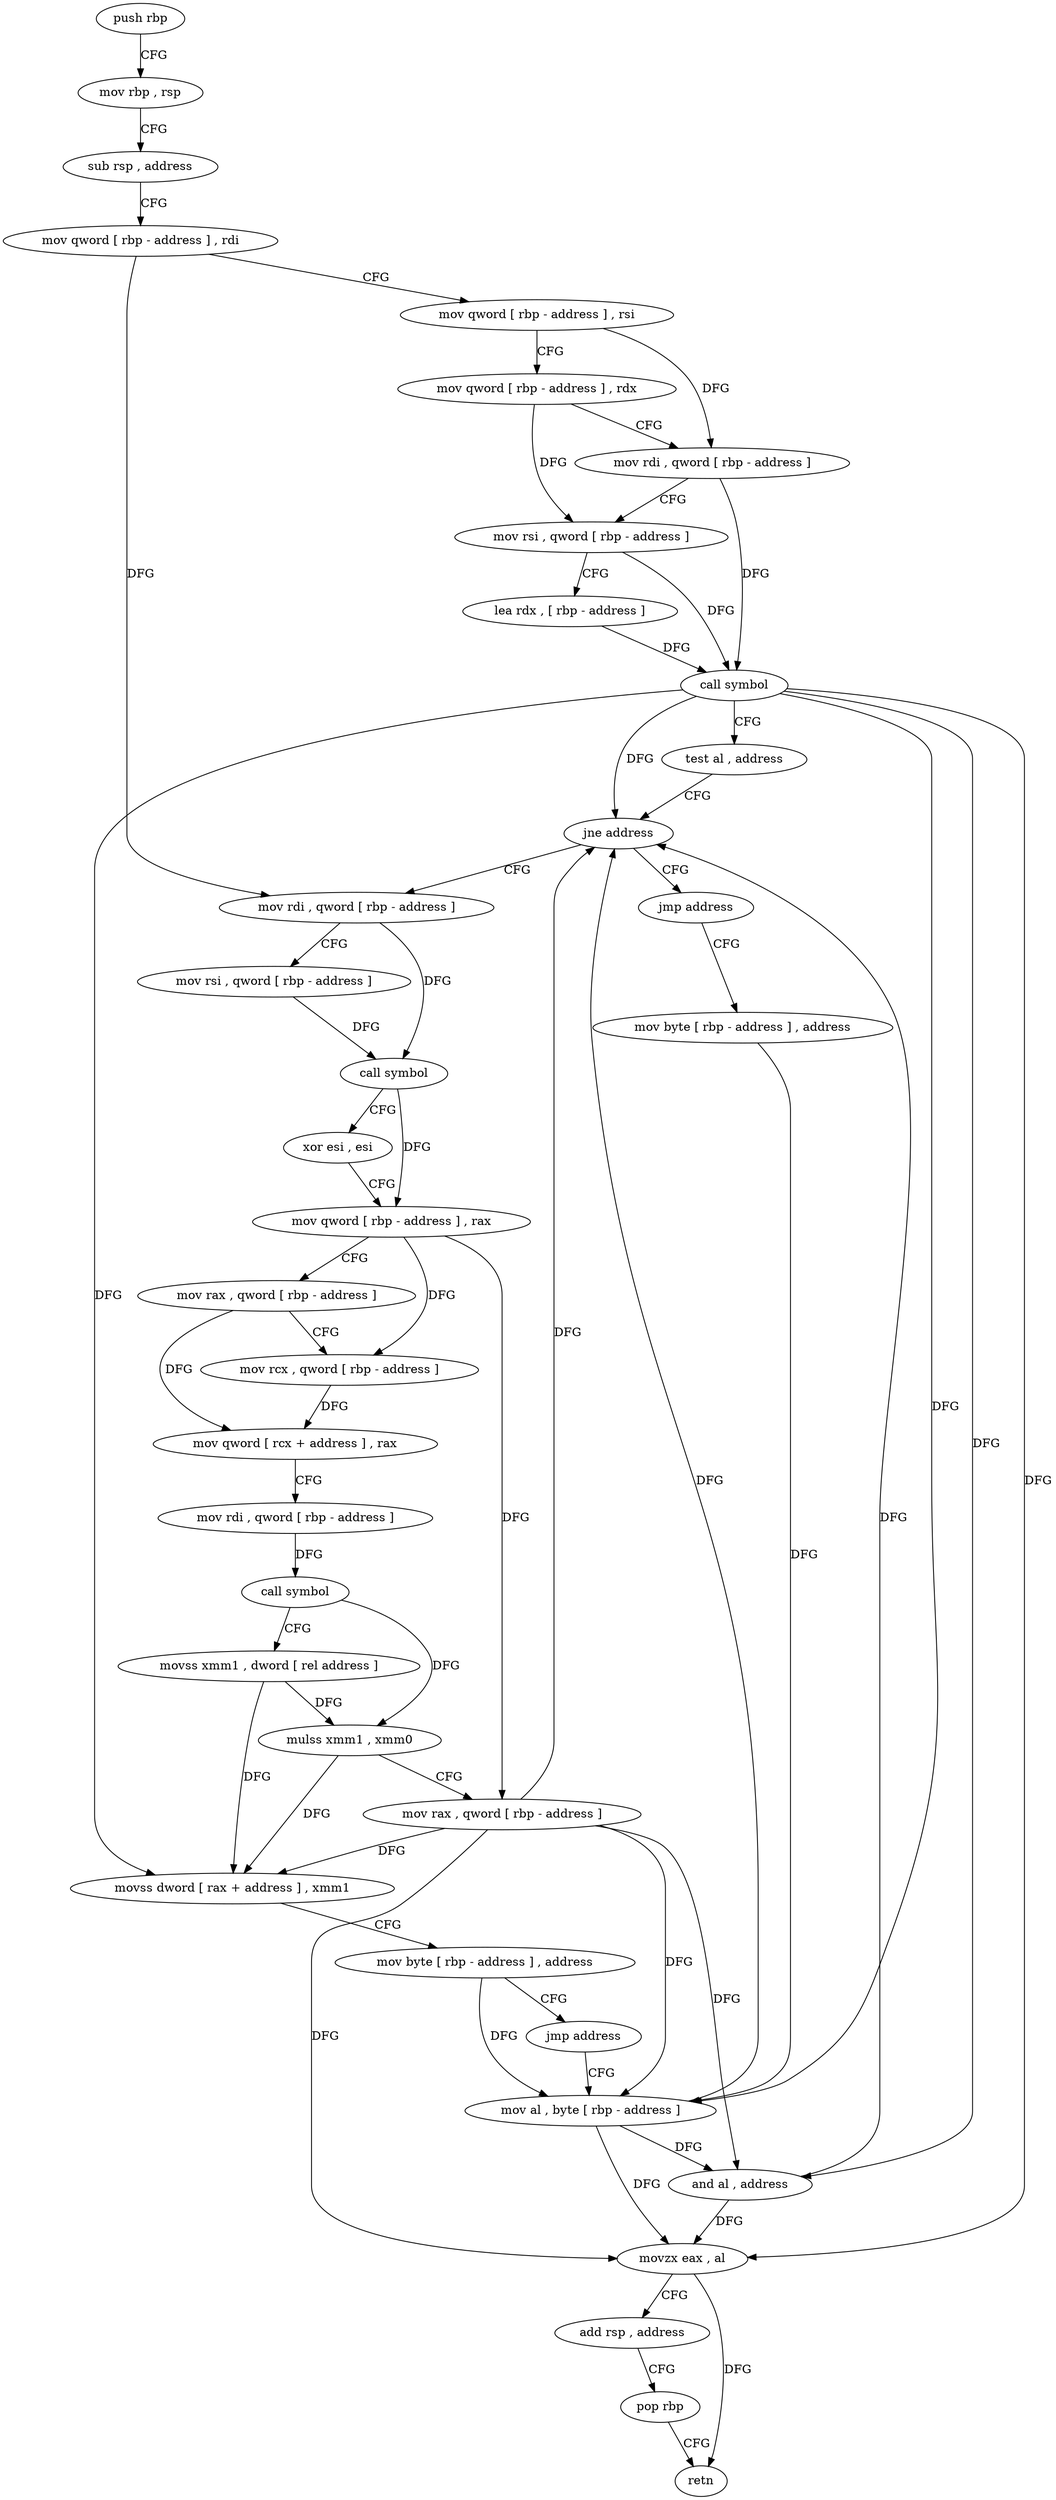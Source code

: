 digraph "func" {
"4273040" [label = "push rbp" ]
"4273041" [label = "mov rbp , rsp" ]
"4273044" [label = "sub rsp , address" ]
"4273048" [label = "mov qword [ rbp - address ] , rdi" ]
"4273052" [label = "mov qword [ rbp - address ] , rsi" ]
"4273056" [label = "mov qword [ rbp - address ] , rdx" ]
"4273060" [label = "mov rdi , qword [ rbp - address ]" ]
"4273064" [label = "mov rsi , qword [ rbp - address ]" ]
"4273068" [label = "lea rdx , [ rbp - address ]" ]
"4273072" [label = "call symbol" ]
"4273077" [label = "test al , address" ]
"4273079" [label = "jne address" ]
"4273090" [label = "mov rdi , qword [ rbp - address ]" ]
"4273085" [label = "jmp address" ]
"4273094" [label = "mov rsi , qword [ rbp - address ]" ]
"4273098" [label = "call symbol" ]
"4273103" [label = "xor esi , esi" ]
"4273105" [label = "mov qword [ rbp - address ] , rax" ]
"4273109" [label = "mov rax , qword [ rbp - address ]" ]
"4273113" [label = "mov rcx , qword [ rbp - address ]" ]
"4273117" [label = "mov qword [ rcx + address ] , rax" ]
"4273121" [label = "mov rdi , qword [ rbp - address ]" ]
"4273125" [label = "call symbol" ]
"4273130" [label = "movss xmm1 , dword [ rel address ]" ]
"4273138" [label = "mulss xmm1 , xmm0" ]
"4273142" [label = "mov rax , qword [ rbp - address ]" ]
"4273146" [label = "movss dword [ rax + address ] , xmm1" ]
"4273151" [label = "mov byte [ rbp - address ] , address" ]
"4273155" [label = "jmp address" ]
"4273164" [label = "mov al , byte [ rbp - address ]" ]
"4273160" [label = "mov byte [ rbp - address ] , address" ]
"4273167" [label = "and al , address" ]
"4273169" [label = "movzx eax , al" ]
"4273172" [label = "add rsp , address" ]
"4273176" [label = "pop rbp" ]
"4273177" [label = "retn" ]
"4273040" -> "4273041" [ label = "CFG" ]
"4273041" -> "4273044" [ label = "CFG" ]
"4273044" -> "4273048" [ label = "CFG" ]
"4273048" -> "4273052" [ label = "CFG" ]
"4273048" -> "4273090" [ label = "DFG" ]
"4273052" -> "4273056" [ label = "CFG" ]
"4273052" -> "4273060" [ label = "DFG" ]
"4273056" -> "4273060" [ label = "CFG" ]
"4273056" -> "4273064" [ label = "DFG" ]
"4273060" -> "4273064" [ label = "CFG" ]
"4273060" -> "4273072" [ label = "DFG" ]
"4273064" -> "4273068" [ label = "CFG" ]
"4273064" -> "4273072" [ label = "DFG" ]
"4273068" -> "4273072" [ label = "DFG" ]
"4273072" -> "4273077" [ label = "CFG" ]
"4273072" -> "4273079" [ label = "DFG" ]
"4273072" -> "4273146" [ label = "DFG" ]
"4273072" -> "4273164" [ label = "DFG" ]
"4273072" -> "4273167" [ label = "DFG" ]
"4273072" -> "4273169" [ label = "DFG" ]
"4273077" -> "4273079" [ label = "CFG" ]
"4273079" -> "4273090" [ label = "CFG" ]
"4273079" -> "4273085" [ label = "CFG" ]
"4273090" -> "4273094" [ label = "CFG" ]
"4273090" -> "4273098" [ label = "DFG" ]
"4273085" -> "4273160" [ label = "CFG" ]
"4273094" -> "4273098" [ label = "DFG" ]
"4273098" -> "4273103" [ label = "CFG" ]
"4273098" -> "4273105" [ label = "DFG" ]
"4273103" -> "4273105" [ label = "CFG" ]
"4273105" -> "4273109" [ label = "CFG" ]
"4273105" -> "4273113" [ label = "DFG" ]
"4273105" -> "4273142" [ label = "DFG" ]
"4273109" -> "4273113" [ label = "CFG" ]
"4273109" -> "4273117" [ label = "DFG" ]
"4273113" -> "4273117" [ label = "DFG" ]
"4273117" -> "4273121" [ label = "CFG" ]
"4273121" -> "4273125" [ label = "DFG" ]
"4273125" -> "4273130" [ label = "CFG" ]
"4273125" -> "4273138" [ label = "DFG" ]
"4273130" -> "4273138" [ label = "DFG" ]
"4273130" -> "4273146" [ label = "DFG" ]
"4273138" -> "4273142" [ label = "CFG" ]
"4273138" -> "4273146" [ label = "DFG" ]
"4273142" -> "4273146" [ label = "DFG" ]
"4273142" -> "4273079" [ label = "DFG" ]
"4273142" -> "4273164" [ label = "DFG" ]
"4273142" -> "4273167" [ label = "DFG" ]
"4273142" -> "4273169" [ label = "DFG" ]
"4273146" -> "4273151" [ label = "CFG" ]
"4273151" -> "4273155" [ label = "CFG" ]
"4273151" -> "4273164" [ label = "DFG" ]
"4273155" -> "4273164" [ label = "CFG" ]
"4273164" -> "4273167" [ label = "DFG" ]
"4273164" -> "4273079" [ label = "DFG" ]
"4273164" -> "4273169" [ label = "DFG" ]
"4273160" -> "4273164" [ label = "DFG" ]
"4273167" -> "4273169" [ label = "DFG" ]
"4273167" -> "4273079" [ label = "DFG" ]
"4273169" -> "4273172" [ label = "CFG" ]
"4273169" -> "4273177" [ label = "DFG" ]
"4273172" -> "4273176" [ label = "CFG" ]
"4273176" -> "4273177" [ label = "CFG" ]
}
